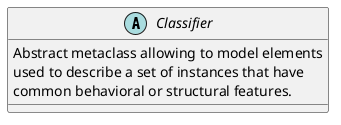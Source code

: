 @startuml

abstract class Classifier
{
  Abstract metaclass allowing to model elements
  used to describe a set of instances that have
  common behavioral or structural features.
}

@enduml
